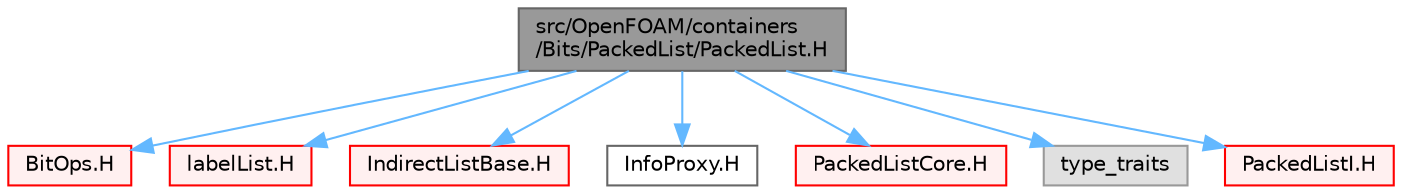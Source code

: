 digraph "src/OpenFOAM/containers/Bits/PackedList/PackedList.H"
{
 // LATEX_PDF_SIZE
  bgcolor="transparent";
  edge [fontname=Helvetica,fontsize=10,labelfontname=Helvetica,labelfontsize=10];
  node [fontname=Helvetica,fontsize=10,shape=box,height=0.2,width=0.4];
  Node1 [id="Node000001",label="src/OpenFOAM/containers\l/Bits/PackedList/PackedList.H",height=0.2,width=0.4,color="gray40", fillcolor="grey60", style="filled", fontcolor="black",tooltip=" "];
  Node1 -> Node2 [id="edge1_Node000001_Node000002",color="steelblue1",style="solid",tooltip=" "];
  Node2 [id="Node000002",label="BitOps.H",height=0.2,width=0.4,color="red", fillcolor="#FFF0F0", style="filled",URL="$BitOps_8H.html",tooltip=" "];
  Node1 -> Node105 [id="edge2_Node000001_Node000105",color="steelblue1",style="solid",tooltip=" "];
  Node105 [id="Node000105",label="labelList.H",height=0.2,width=0.4,color="red", fillcolor="#FFF0F0", style="filled",URL="$labelList_8H.html",tooltip=" "];
  Node1 -> Node101 [id="edge3_Node000001_Node000101",color="steelblue1",style="solid",tooltip=" "];
  Node101 [id="Node000101",label="IndirectListBase.H",height=0.2,width=0.4,color="red", fillcolor="#FFF0F0", style="filled",URL="$IndirectListBase_8H.html",tooltip=" "];
  Node1 -> Node66 [id="edge4_Node000001_Node000066",color="steelblue1",style="solid",tooltip=" "];
  Node66 [id="Node000066",label="InfoProxy.H",height=0.2,width=0.4,color="grey40", fillcolor="white", style="filled",URL="$InfoProxy_8H.html",tooltip=" "];
  Node1 -> Node118 [id="edge5_Node000001_Node000118",color="steelblue1",style="solid",tooltip=" "];
  Node118 [id="Node000118",label="PackedListCore.H",height=0.2,width=0.4,color="red", fillcolor="#FFF0F0", style="filled",URL="$PackedListCore_8H.html",tooltip=" "];
  Node1 -> Node47 [id="edge6_Node000001_Node000047",color="steelblue1",style="solid",tooltip=" "];
  Node47 [id="Node000047",label="type_traits",height=0.2,width=0.4,color="grey60", fillcolor="#E0E0E0", style="filled",tooltip=" "];
  Node1 -> Node119 [id="edge7_Node000001_Node000119",color="steelblue1",style="solid",tooltip=" "];
  Node119 [id="Node000119",label="PackedListI.H",height=0.2,width=0.4,color="red", fillcolor="#FFF0F0", style="filled",URL="$PackedListI_8H.html",tooltip=" "];
}

